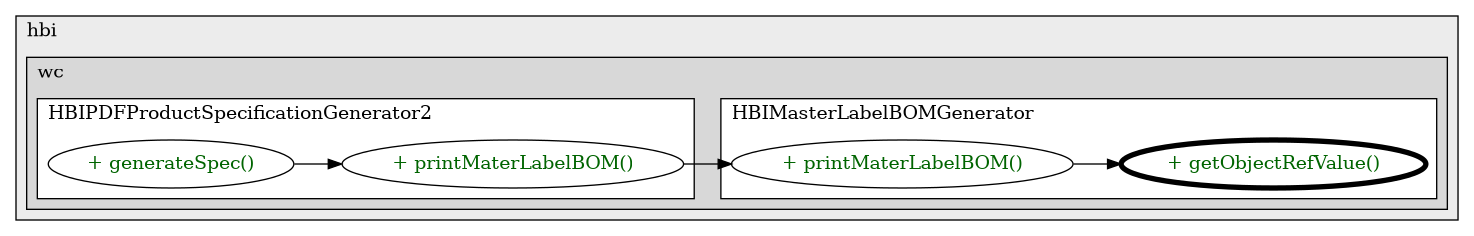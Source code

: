 @startuml

/' diagram meta data start
config=CallConfiguration;
{
  "rootMethod": "com.hbi.wc.flexbom.gen.HBIMasterLabelBOMGenerator#getObjectRefValue(FlexTypeAttribute,String)",
  "projectClassification": {
    "searchMode": "OpenProject", // OpenProject, AllProjects
    "includedProjects": "",
    "pathEndKeywords": "*.impl",
    "isClientPath": "",
    "isClientName": "",
    "isTestPath": "",
    "isTestName": "",
    "isMappingPath": "",
    "isMappingName": "",
    "isDataAccessPath": "",
    "isDataAccessName": "",
    "isDataStructurePath": "",
    "isDataStructureName": "",
    "isInterfaceStructuresPath": "",
    "isInterfaceStructuresName": "",
    "isEntryPointPath": "",
    "isEntryPointName": "",
    "treatFinalFieldsAsMandatory": false
  },
  "graphRestriction": {
    "classPackageExcludeFilter": "",
    "classPackageIncludeFilter": "",
    "classNameExcludeFilter": "",
    "classNameIncludeFilter": "",
    "methodNameExcludeFilter": "",
    "methodNameIncludeFilter": "",
    "removeByInheritance": "", // inheritance/annotation based filtering is done in a second step
    "removeByAnnotation": "",
    "removeByClassPackage": "", // cleanup the graph after inheritance/annotation based filtering is done
    "removeByClassName": "",
    "cutMappings": false,
    "cutEnum": true,
    "cutTests": true,
    "cutClient": true,
    "cutDataAccess": true,
    "cutInterfaceStructures": true,
    "cutDataStructures": true,
    "cutGetterAndSetter": true,
    "cutConstructors": true
  },
  "graphTraversal": {
    "forwardDepth": 3,
    "backwardDepth": 3,
    "classPackageExcludeFilter": "",
    "classPackageIncludeFilter": "",
    "classNameExcludeFilter": "",
    "classNameIncludeFilter": "",
    "methodNameExcludeFilter": "",
    "methodNameIncludeFilter": "",
    "hideMappings": false,
    "hideDataStructures": false,
    "hidePrivateMethods": true,
    "hideInterfaceCalls": true, // indirection: implementation -> interface (is hidden) -> implementation
    "onlyShowApplicationEntryPoints": false, // root node is included
    "useMethodCallsForStructureDiagram": "ForwardOnly" // ForwardOnly, BothDirections, No
  },
  "details": {
    "aggregation": "GroupByClass", // ByClass, GroupByClass, None
    "showMethodParametersTypes": false,
    "showMethodParametersNames": false,
    "showMethodReturnType": false,
    "showPackageLevels": 2,
    "showCallOrder": false,
    "edgeMode": "MethodsOnly", // TypesOnly, MethodsOnly, TypesAndMethods, MethodsAndDirectTypeUsage
    "showDetailedClassStructure": false
  },
  "rootClass": "com.hbi.wc.flexbom.gen.HBIMasterLabelBOMGenerator",
  "extensionCallbackMethod": "" // qualified.class.name#methodName - signature: public static String method(String)
}
diagram meta data end '/



digraph g {
    rankdir="LR"
    splines=polyline
    

'nodes 
subgraph cluster_103087 { 
   	label=hbi
	labeljust=l
	fillcolor="#ececec"
	style=filled
   
   subgraph cluster_1223854485 { 
   	label=wc
	labeljust=l
	fillcolor="#d8d8d8"
	style=filled
   
   subgraph cluster_1865782197 { 
   	label=HBIPDFProductSpecificationGenerator2
	labeljust=l
	fillcolor=white
	style=filled
   
   HBIPDFProductSpecificationGenerator21536164743XXXgenerateSpec0[
	label="+ generateSpec()"
	style=filled
	fillcolor=white
	tooltip="HBIPDFProductSpecificationGenerator2

&#10;  Generates the PDF document for the Spec&#10; &#10;  @return the url to the generated document&#10;  @throws WTException&#10; "
	fontcolor=darkgreen
];

HBIPDFProductSpecificationGenerator21536164743XXXprintMaterLabelBOM212773977[
	label="+ printMaterLabelBOM()"
	style=filled
	fillcolor=white
	tooltip="HBIPDFProductSpecificationGenerator2

&#10;  This function will add Garment Label BOM data to Tech pack report.&#10;  - BOM table visible after Colorway BOM.&#10;  - table data will appear only if BOM has Relevant dataset.&#10;  @param colorwayBOMs - Colorway BOM input&#10;  @param pdfDoc - PDF Docuemnt object&#10;  @param params - Tech Ppck apram&#10;  @throws Exception&#10; "
	fontcolor=darkgreen
];
} 

subgraph cluster_324846479 { 
   	label=HBIMasterLabelBOMGenerator
	labeljust=l
	fillcolor=white
	style=filled
   
   HBIMasterLabelBOMGenerator1441384813XXXgetObjectRefValue74376562[
	label="+ getObjectRefValue()"
	style=filled
	fillcolor=white
	tooltip="HBIMasterLabelBOMGenerator

null"
	penwidth=4
	fontcolor=darkgreen
];

HBIMasterLabelBOMGenerator1441384813XXXprintMaterLabelBOM466445046[
	label="+ printMaterLabelBOM()"
	style=filled
	fillcolor=white
	tooltip="HBIMasterLabelBOMGenerator

&#10;  This method is to generate Master material data and return relevant data to List of PDFTable.&#10; &#10;  @param colorwayBOMs - Colorway BOM Data&#10;  @param params - TechPack Param&#10;  @return - List of PDFTable&#10;  @throws Exception - exception&#10; "
	fontcolor=darkgreen
];
} 
} 
} 

'edges    
HBIMasterLabelBOMGenerator1441384813XXXprintMaterLabelBOM466445046 -> HBIMasterLabelBOMGenerator1441384813XXXgetObjectRefValue74376562;
HBIPDFProductSpecificationGenerator21536164743XXXgenerateSpec0 -> HBIPDFProductSpecificationGenerator21536164743XXXprintMaterLabelBOM212773977;
HBIPDFProductSpecificationGenerator21536164743XXXprintMaterLabelBOM212773977 -> HBIMasterLabelBOMGenerator1441384813XXXprintMaterLabelBOM466445046;
    
}
@enduml